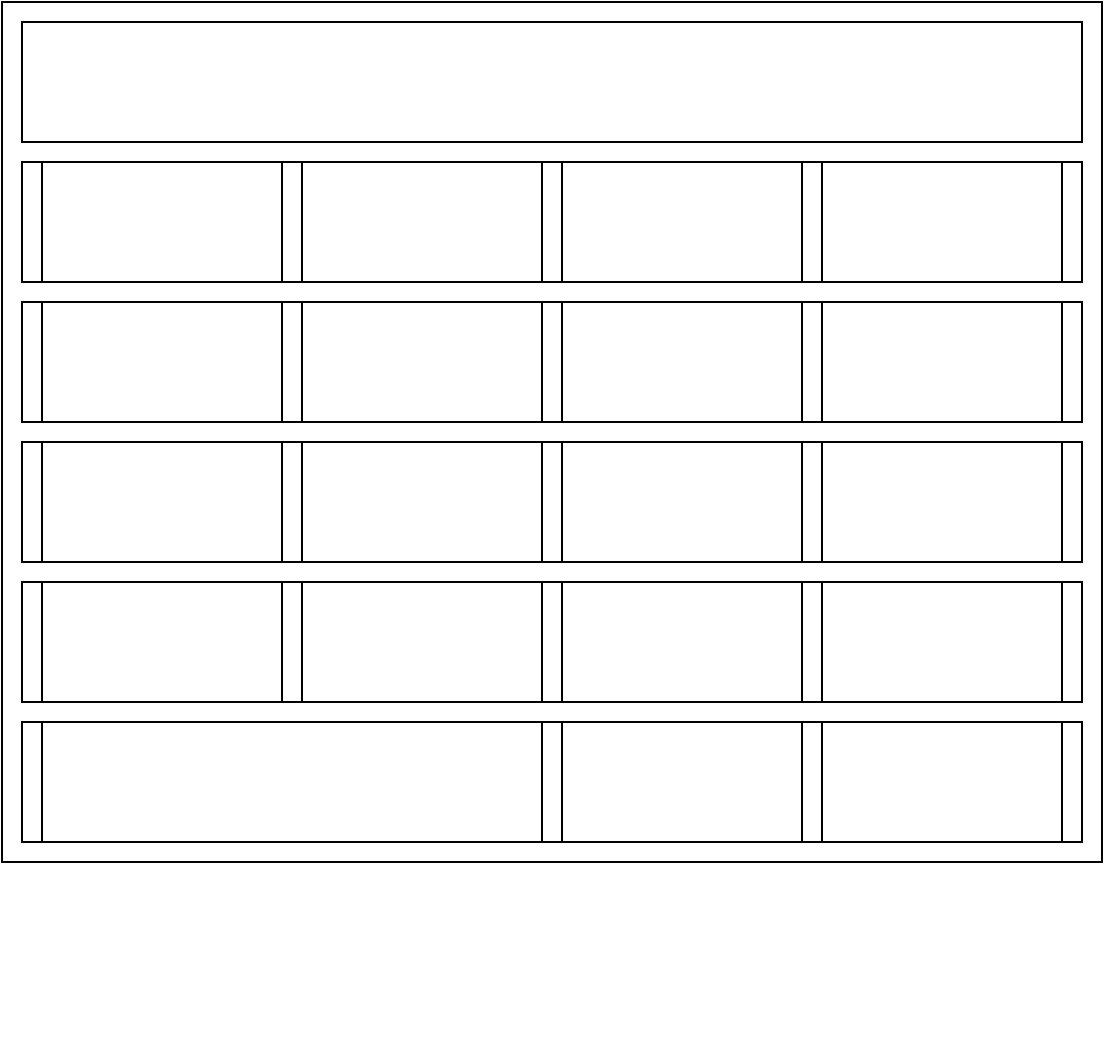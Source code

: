 <mxfile version="20.6.0" type="device"><diagram id="sQyvPYXOYk_cReBNKXqO" name="Page-1"><mxGraphModel dx="1102" dy="574" grid="1" gridSize="10" guides="1" tooltips="1" connect="1" arrows="1" fold="1" page="1" pageScale="1" pageWidth="827" pageHeight="1169" math="0" shadow="0"><root><mxCell id="0"/><mxCell id="1" parent="0"/><mxCell id="_i8_53TvsAdPr4y2AckM-8" style="edgeStyle=orthogonalEdgeStyle;rounded=0;orthogonalLoop=1;jettySize=auto;html=1;exitX=0.5;exitY=1;exitDx=0;exitDy=0;" edge="1" parent="1"><mxGeometry relative="1" as="geometry"><mxPoint x="390" y="560" as="sourcePoint"/><mxPoint x="390" y="560" as="targetPoint"/></mxGeometry></mxCell><mxCell id="_i8_53TvsAdPr4y2AckM-9" style="edgeStyle=orthogonalEdgeStyle;rounded=0;orthogonalLoop=1;jettySize=auto;html=1;exitX=0.5;exitY=1;exitDx=0;exitDy=0;" edge="1" parent="1"><mxGeometry relative="1" as="geometry"><mxPoint x="390" y="560" as="sourcePoint"/><mxPoint x="390" y="560" as="targetPoint"/></mxGeometry></mxCell><mxCell id="_i8_53TvsAdPr4y2AckM-12" value="" style="rounded=0;whiteSpace=wrap;html=1;" vertex="1" parent="1"><mxGeometry x="120" y="40" width="550" height="430" as="geometry"/></mxCell><mxCell id="_i8_53TvsAdPr4y2AckM-13" value="" style="rounded=0;whiteSpace=wrap;html=1;" vertex="1" parent="1"><mxGeometry x="130" y="50" width="530" height="60" as="geometry"/></mxCell><mxCell id="_i8_53TvsAdPr4y2AckM-14" value="" style="rounded=0;whiteSpace=wrap;html=1;" vertex="1" parent="1"><mxGeometry x="130" y="120" width="530" height="60" as="geometry"/></mxCell><mxCell id="_i8_53TvsAdPr4y2AckM-15" value="" style="rounded=0;whiteSpace=wrap;html=1;" vertex="1" parent="1"><mxGeometry x="130" y="190" width="530" height="60" as="geometry"/></mxCell><mxCell id="_i8_53TvsAdPr4y2AckM-16" value="" style="rounded=0;whiteSpace=wrap;html=1;" vertex="1" parent="1"><mxGeometry x="130" y="260" width="530" height="60" as="geometry"/></mxCell><mxCell id="_i8_53TvsAdPr4y2AckM-17" value="" style="rounded=0;whiteSpace=wrap;html=1;" vertex="1" parent="1"><mxGeometry x="130" y="330" width="530" height="60" as="geometry"/></mxCell><mxCell id="_i8_53TvsAdPr4y2AckM-18" value="" style="rounded=0;whiteSpace=wrap;html=1;" vertex="1" parent="1"><mxGeometry x="130" y="400" width="530" height="60" as="geometry"/></mxCell><mxCell id="_i8_53TvsAdPr4y2AckM-19" value="" style="rounded=0;whiteSpace=wrap;html=1;" vertex="1" parent="1"><mxGeometry x="140" y="120" width="120" height="60" as="geometry"/></mxCell><mxCell id="_i8_53TvsAdPr4y2AckM-20" value="" style="rounded=0;whiteSpace=wrap;html=1;" vertex="1" parent="1"><mxGeometry x="270" y="120" width="120" height="60" as="geometry"/></mxCell><mxCell id="_i8_53TvsAdPr4y2AckM-21" value="" style="rounded=0;whiteSpace=wrap;html=1;" vertex="1" parent="1"><mxGeometry x="400" y="120" width="120" height="60" as="geometry"/></mxCell><mxCell id="_i8_53TvsAdPr4y2AckM-22" value="" style="rounded=0;whiteSpace=wrap;html=1;" vertex="1" parent="1"><mxGeometry x="530" y="120" width="120" height="60" as="geometry"/></mxCell><mxCell id="_i8_53TvsAdPr4y2AckM-23" value="" style="rounded=0;whiteSpace=wrap;html=1;" vertex="1" parent="1"><mxGeometry x="140" y="190" width="120" height="60" as="geometry"/></mxCell><mxCell id="_i8_53TvsAdPr4y2AckM-24" value="" style="rounded=0;whiteSpace=wrap;html=1;" vertex="1" parent="1"><mxGeometry x="270" y="190" width="120" height="60" as="geometry"/></mxCell><mxCell id="_i8_53TvsAdPr4y2AckM-25" value="" style="rounded=0;whiteSpace=wrap;html=1;" vertex="1" parent="1"><mxGeometry x="400" y="190" width="120" height="60" as="geometry"/></mxCell><mxCell id="_i8_53TvsAdPr4y2AckM-26" value="" style="rounded=0;whiteSpace=wrap;html=1;" vertex="1" parent="1"><mxGeometry x="530" y="190" width="120" height="60" as="geometry"/></mxCell><mxCell id="_i8_53TvsAdPr4y2AckM-27" value="" style="rounded=0;whiteSpace=wrap;html=1;" vertex="1" parent="1"><mxGeometry x="140" y="260" width="120" height="60" as="geometry"/></mxCell><mxCell id="_i8_53TvsAdPr4y2AckM-28" value="" style="rounded=0;whiteSpace=wrap;html=1;" vertex="1" parent="1"><mxGeometry x="270" y="260" width="120" height="60" as="geometry"/></mxCell><mxCell id="_i8_53TvsAdPr4y2AckM-29" value="" style="rounded=0;whiteSpace=wrap;html=1;" vertex="1" parent="1"><mxGeometry x="400" y="260" width="120" height="60" as="geometry"/></mxCell><mxCell id="_i8_53TvsAdPr4y2AckM-30" value="" style="rounded=0;whiteSpace=wrap;html=1;" vertex="1" parent="1"><mxGeometry x="530" y="260" width="120" height="60" as="geometry"/></mxCell><mxCell id="_i8_53TvsAdPr4y2AckM-31" value="" style="rounded=0;whiteSpace=wrap;html=1;" vertex="1" parent="1"><mxGeometry x="140" y="330" width="120" height="60" as="geometry"/></mxCell><mxCell id="_i8_53TvsAdPr4y2AckM-32" value="" style="rounded=0;whiteSpace=wrap;html=1;" vertex="1" parent="1"><mxGeometry x="270" y="330" width="120" height="60" as="geometry"/></mxCell><mxCell id="_i8_53TvsAdPr4y2AckM-33" value="" style="rounded=0;whiteSpace=wrap;html=1;" vertex="1" parent="1"><mxGeometry x="400" y="330" width="120" height="60" as="geometry"/></mxCell><mxCell id="_i8_53TvsAdPr4y2AckM-34" value="" style="rounded=0;whiteSpace=wrap;html=1;" vertex="1" parent="1"><mxGeometry x="530" y="330" width="120" height="60" as="geometry"/></mxCell><mxCell id="_i8_53TvsAdPr4y2AckM-36" value="" style="rounded=0;whiteSpace=wrap;html=1;" vertex="1" parent="1"><mxGeometry x="140" y="400" width="250" height="60" as="geometry"/></mxCell><mxCell id="_i8_53TvsAdPr4y2AckM-37" value="" style="rounded=0;whiteSpace=wrap;html=1;" vertex="1" parent="1"><mxGeometry x="400" y="400" width="120" height="60" as="geometry"/></mxCell><mxCell id="_i8_53TvsAdPr4y2AckM-38" value="" style="rounded=0;whiteSpace=wrap;html=1;" vertex="1" parent="1"><mxGeometry x="530" y="400" width="120" height="60" as="geometry"/></mxCell></root></mxGraphModel></diagram></mxfile>